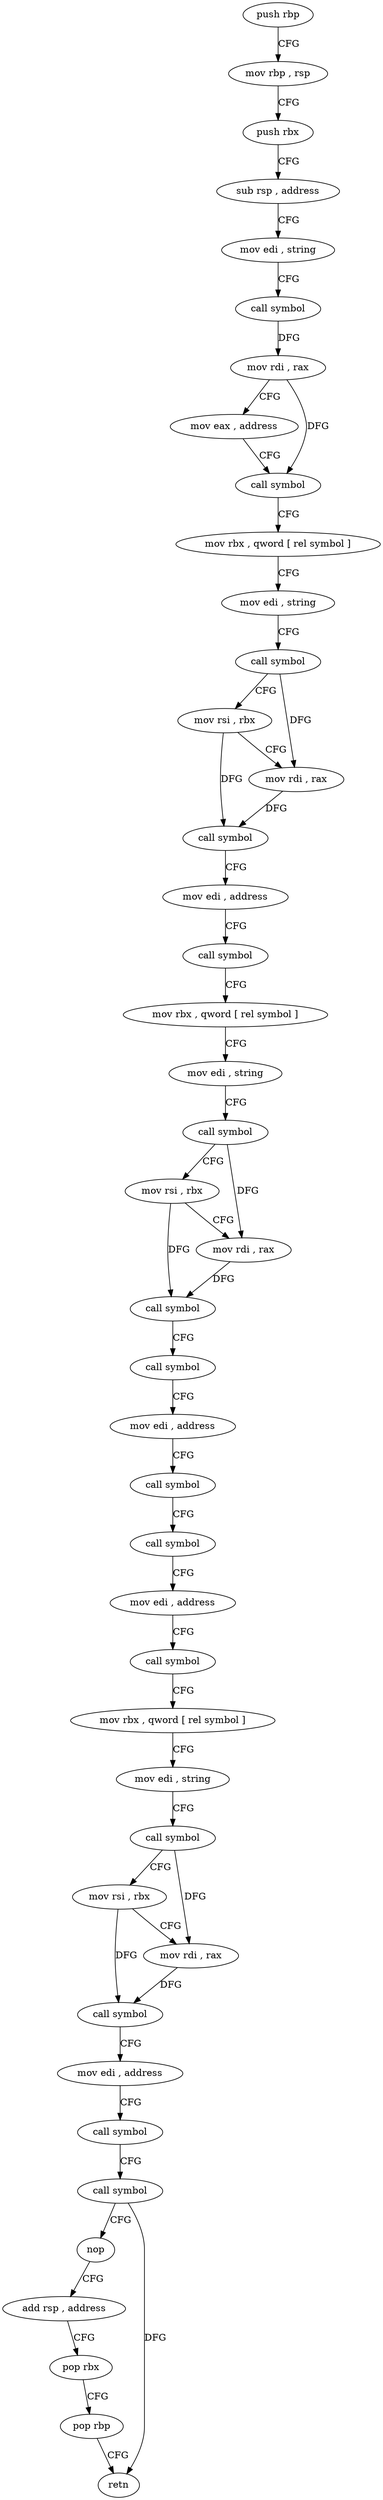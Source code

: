 digraph "func" {
"4218394" [label = "push rbp" ]
"4218395" [label = "mov rbp , rsp" ]
"4218398" [label = "push rbx" ]
"4218399" [label = "sub rsp , address" ]
"4218403" [label = "mov edi , string" ]
"4218408" [label = "call symbol" ]
"4218413" [label = "mov rdi , rax" ]
"4218416" [label = "mov eax , address" ]
"4218421" [label = "call symbol" ]
"4218426" [label = "mov rbx , qword [ rel symbol ]" ]
"4218433" [label = "mov edi , string" ]
"4218438" [label = "call symbol" ]
"4218443" [label = "mov rsi , rbx" ]
"4218446" [label = "mov rdi , rax" ]
"4218449" [label = "call symbol" ]
"4218454" [label = "mov edi , address" ]
"4218459" [label = "call symbol" ]
"4218464" [label = "mov rbx , qword [ rel symbol ]" ]
"4218471" [label = "mov edi , string" ]
"4218476" [label = "call symbol" ]
"4218481" [label = "mov rsi , rbx" ]
"4218484" [label = "mov rdi , rax" ]
"4218487" [label = "call symbol" ]
"4218492" [label = "call symbol" ]
"4218497" [label = "mov edi , address" ]
"4218502" [label = "call symbol" ]
"4218507" [label = "call symbol" ]
"4218512" [label = "mov edi , address" ]
"4218517" [label = "call symbol" ]
"4218522" [label = "mov rbx , qword [ rel symbol ]" ]
"4218529" [label = "mov edi , string" ]
"4218534" [label = "call symbol" ]
"4218539" [label = "mov rsi , rbx" ]
"4218542" [label = "mov rdi , rax" ]
"4218545" [label = "call symbol" ]
"4218550" [label = "mov edi , address" ]
"4218555" [label = "call symbol" ]
"4218560" [label = "call symbol" ]
"4218565" [label = "nop" ]
"4218566" [label = "add rsp , address" ]
"4218570" [label = "pop rbx" ]
"4218571" [label = "pop rbp" ]
"4218572" [label = "retn" ]
"4218394" -> "4218395" [ label = "CFG" ]
"4218395" -> "4218398" [ label = "CFG" ]
"4218398" -> "4218399" [ label = "CFG" ]
"4218399" -> "4218403" [ label = "CFG" ]
"4218403" -> "4218408" [ label = "CFG" ]
"4218408" -> "4218413" [ label = "DFG" ]
"4218413" -> "4218416" [ label = "CFG" ]
"4218413" -> "4218421" [ label = "DFG" ]
"4218416" -> "4218421" [ label = "CFG" ]
"4218421" -> "4218426" [ label = "CFG" ]
"4218426" -> "4218433" [ label = "CFG" ]
"4218433" -> "4218438" [ label = "CFG" ]
"4218438" -> "4218443" [ label = "CFG" ]
"4218438" -> "4218446" [ label = "DFG" ]
"4218443" -> "4218446" [ label = "CFG" ]
"4218443" -> "4218449" [ label = "DFG" ]
"4218446" -> "4218449" [ label = "DFG" ]
"4218449" -> "4218454" [ label = "CFG" ]
"4218454" -> "4218459" [ label = "CFG" ]
"4218459" -> "4218464" [ label = "CFG" ]
"4218464" -> "4218471" [ label = "CFG" ]
"4218471" -> "4218476" [ label = "CFG" ]
"4218476" -> "4218481" [ label = "CFG" ]
"4218476" -> "4218484" [ label = "DFG" ]
"4218481" -> "4218484" [ label = "CFG" ]
"4218481" -> "4218487" [ label = "DFG" ]
"4218484" -> "4218487" [ label = "DFG" ]
"4218487" -> "4218492" [ label = "CFG" ]
"4218492" -> "4218497" [ label = "CFG" ]
"4218497" -> "4218502" [ label = "CFG" ]
"4218502" -> "4218507" [ label = "CFG" ]
"4218507" -> "4218512" [ label = "CFG" ]
"4218512" -> "4218517" [ label = "CFG" ]
"4218517" -> "4218522" [ label = "CFG" ]
"4218522" -> "4218529" [ label = "CFG" ]
"4218529" -> "4218534" [ label = "CFG" ]
"4218534" -> "4218539" [ label = "CFG" ]
"4218534" -> "4218542" [ label = "DFG" ]
"4218539" -> "4218542" [ label = "CFG" ]
"4218539" -> "4218545" [ label = "DFG" ]
"4218542" -> "4218545" [ label = "DFG" ]
"4218545" -> "4218550" [ label = "CFG" ]
"4218550" -> "4218555" [ label = "CFG" ]
"4218555" -> "4218560" [ label = "CFG" ]
"4218560" -> "4218565" [ label = "CFG" ]
"4218560" -> "4218572" [ label = "DFG" ]
"4218565" -> "4218566" [ label = "CFG" ]
"4218566" -> "4218570" [ label = "CFG" ]
"4218570" -> "4218571" [ label = "CFG" ]
"4218571" -> "4218572" [ label = "CFG" ]
}
